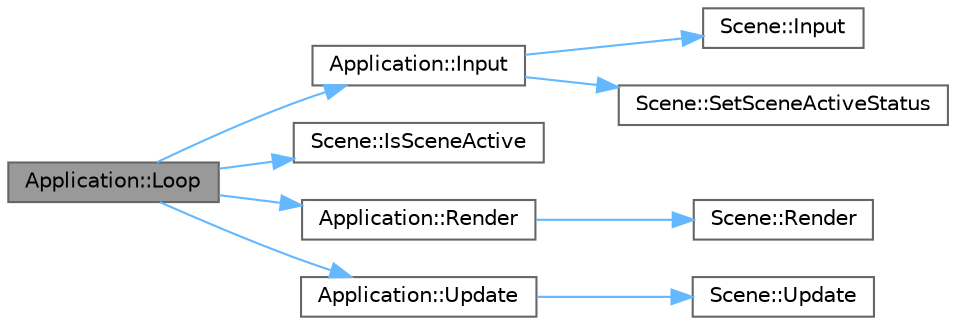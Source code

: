 digraph "Application::Loop"
{
 // LATEX_PDF_SIZE
  bgcolor="transparent";
  edge [fontname=Helvetica,fontsize=10,labelfontname=Helvetica,labelfontsize=10];
  node [fontname=Helvetica,fontsize=10,shape=box,height=0.2,width=0.4];
  rankdir="LR";
  Node1 [id="Node000001",label="Application::Loop",height=0.2,width=0.4,color="gray40", fillcolor="grey60", style="filled", fontcolor="black",tooltip=" "];
  Node1 -> Node2 [id="edge1_Node000001_Node000002",color="steelblue1",style="solid",tooltip=" "];
  Node2 [id="Node000002",label="Application::Input",height=0.2,width=0.4,color="grey40", fillcolor="white", style="filled",URL="$struct_application.html#aef425d5f9773014e73262c05c8f8b0ea",tooltip=" "];
  Node2 -> Node3 [id="edge2_Node000002_Node000003",color="steelblue1",style="solid",tooltip=" "];
  Node3 [id="Node000003",label="Scene::Input",height=0.2,width=0.4,color="grey40", fillcolor="white", style="filled",URL="$struct_scene.html#ae0faba71fd397e2bea5849784ee3d2fe",tooltip=" "];
  Node2 -> Node4 [id="edge3_Node000002_Node000004",color="steelblue1",style="solid",tooltip=" "];
  Node4 [id="Node000004",label="Scene::SetSceneActiveStatus",height=0.2,width=0.4,color="grey40", fillcolor="white", style="filled",URL="$struct_scene.html#afee9735168aa0a95751dbec42fa15d59",tooltip=" "];
  Node1 -> Node5 [id="edge4_Node000001_Node000005",color="steelblue1",style="solid",tooltip=" "];
  Node5 [id="Node000005",label="Scene::IsSceneActive",height=0.2,width=0.4,color="grey40", fillcolor="white", style="filled",URL="$struct_scene.html#a99313203ab62b1692065d9780e0cd067",tooltip=" "];
  Node1 -> Node6 [id="edge5_Node000001_Node000006",color="steelblue1",style="solid",tooltip=" "];
  Node6 [id="Node000006",label="Application::Render",height=0.2,width=0.4,color="grey40", fillcolor="white", style="filled",URL="$struct_application.html#a6f40ffdb97f3a938ae19ea4eae4882ed",tooltip=" "];
  Node6 -> Node7 [id="edge6_Node000006_Node000007",color="steelblue1",style="solid",tooltip=" "];
  Node7 [id="Node000007",label="Scene::Render",height=0.2,width=0.4,color="grey40", fillcolor="white", style="filled",URL="$struct_scene.html#a91913b921d41d374e00eac347358dc14",tooltip=" "];
  Node1 -> Node8 [id="edge7_Node000001_Node000008",color="steelblue1",style="solid",tooltip=" "];
  Node8 [id="Node000008",label="Application::Update",height=0.2,width=0.4,color="grey40", fillcolor="white", style="filled",URL="$struct_application.html#acdac3e501d813a5316b5c3f620157235",tooltip=" "];
  Node8 -> Node9 [id="edge8_Node000008_Node000009",color="steelblue1",style="solid",tooltip=" "];
  Node9 [id="Node000009",label="Scene::Update",height=0.2,width=0.4,color="grey40", fillcolor="white", style="filled",URL="$struct_scene.html#a7e2bf79699b0c05bd353fade7b380ad7",tooltip=" "];
}

